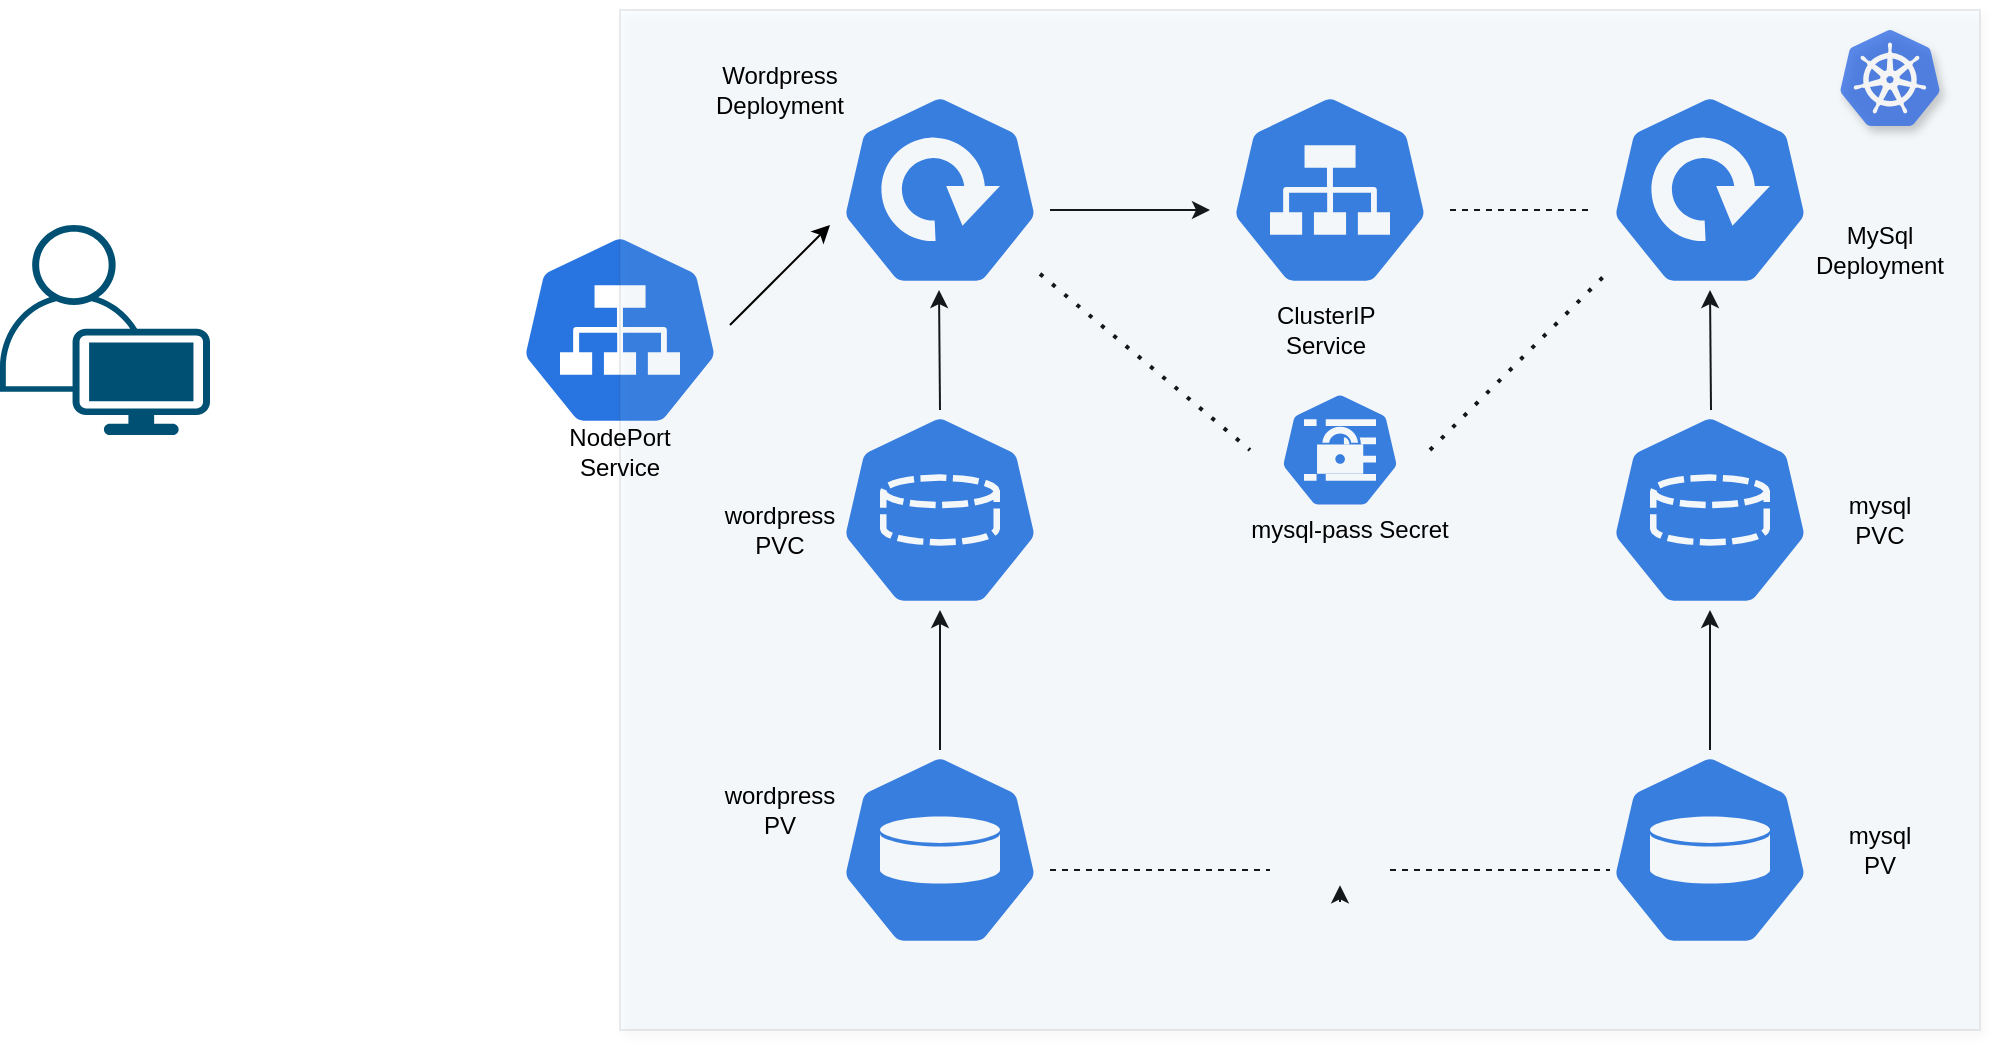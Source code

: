 <mxfile version="13.6.4" type="github"><diagram id="wDE2fAS4OUYGI-7iYpBV" name="Page-1"><mxGraphModel dx="1113" dy="620" grid="1" gridSize="10" guides="1" tooltips="1" connect="1" arrows="1" fold="1" page="1" pageScale="1" pageWidth="850" pageHeight="1100" math="0" shadow="0"><root><mxCell id="0"/><mxCell id="1" parent="0"/><mxCell id="Jjj7bPpYcwwEjsoIIRDg-27" value="" style="group;gradientDirection=south;fillColor=none;" vertex="1" connectable="0" parent="1"><mxGeometry x="510" y="130" width="485" height="430" as="geometry"/></mxCell><mxCell id="Jjj7bPpYcwwEjsoIIRDg-26" value="" style="group" vertex="1" connectable="0" parent="Jjj7bPpYcwwEjsoIIRDg-27"><mxGeometry width="485" height="430" as="geometry"/></mxCell><mxCell id="Jjj7bPpYcwwEjsoIIRDg-1" value="" style="html=1;dashed=0;whitespace=wrap;fillColor=#2875E2;strokeColor=#ffffff;points=[[0.005,0.63,0],[0.1,0.2,0],[0.9,0.2,0],[0.5,0,0],[0.995,0.63,0],[0.72,0.99,0],[0.5,1,0],[0.28,0.99,0]];shape=mxgraph.kubernetes.icon;prIcon=pvc" vertex="1" parent="Jjj7bPpYcwwEjsoIIRDg-26"><mxGeometry y="160" width="100" height="100" as="geometry"/></mxCell><mxCell id="Jjj7bPpYcwwEjsoIIRDg-2" value="" style="html=1;dashed=0;whitespace=wrap;fillColor=#2875E2;strokeColor=#ffffff;points=[[0.005,0.63,0],[0.1,0.2,0],[0.9,0.2,0],[0.5,0,0],[0.995,0.63,0],[0.72,0.99,0],[0.5,1,0],[0.28,0.99,0]];shape=mxgraph.kubernetes.icon;prIcon=pv" vertex="1" parent="Jjj7bPpYcwwEjsoIIRDg-26"><mxGeometry y="330" width="100" height="100" as="geometry"/></mxCell><mxCell id="Jjj7bPpYcwwEjsoIIRDg-3" value="" style="endArrow=classic;html=1;entryX=0.5;entryY=1;entryDx=0;entryDy=0;entryPerimeter=0;exitX=0.5;exitY=0;exitDx=0;exitDy=0;exitPerimeter=0;" edge="1" parent="Jjj7bPpYcwwEjsoIIRDg-26" source="Jjj7bPpYcwwEjsoIIRDg-2" target="Jjj7bPpYcwwEjsoIIRDg-1"><mxGeometry relative="1" as="geometry"><mxPoint x="145" y="280" as="sourcePoint"/><mxPoint x="245" y="280" as="targetPoint"/></mxGeometry></mxCell><mxCell id="Jjj7bPpYcwwEjsoIIRDg-5" value="" style="html=1;dashed=0;whitespace=wrap;fillColor=#2875E2;strokeColor=#ffffff;points=[[0.005,0.63,0],[0.1,0.2,0],[0.9,0.2,0],[0.5,0,0],[0.995,0.63,0],[0.72,0.99,0],[0.5,1,0],[0.28,0.99,0]];shape=mxgraph.kubernetes.icon;prIcon=deploy" vertex="1" parent="Jjj7bPpYcwwEjsoIIRDg-26"><mxGeometry width="100" height="100" as="geometry"/></mxCell><mxCell id="Jjj7bPpYcwwEjsoIIRDg-6" value="" style="html=1;dashed=0;whitespace=wrap;fillColor=#2875E2;strokeColor=#ffffff;points=[[0.005,0.63,0],[0.1,0.2,0],[0.9,0.2,0],[0.5,0,0],[0.995,0.63,0],[0.72,0.99,0],[0.5,1,0],[0.28,0.99,0]];shape=mxgraph.kubernetes.icon;prIcon=pvc" vertex="1" parent="Jjj7bPpYcwwEjsoIIRDg-26"><mxGeometry x="385" y="160" width="100" height="100" as="geometry"/></mxCell><mxCell id="Jjj7bPpYcwwEjsoIIRDg-7" value="" style="html=1;dashed=0;whitespace=wrap;fillColor=#2875E2;strokeColor=#ffffff;points=[[0.005,0.63,0],[0.1,0.2,0],[0.9,0.2,0],[0.5,0,0],[0.995,0.63,0],[0.72,0.99,0],[0.5,1,0],[0.28,0.99,0]];shape=mxgraph.kubernetes.icon;prIcon=pv" vertex="1" parent="Jjj7bPpYcwwEjsoIIRDg-26"><mxGeometry x="385" y="330" width="100" height="100" as="geometry"/></mxCell><mxCell id="Jjj7bPpYcwwEjsoIIRDg-8" value="" style="endArrow=classic;html=1;entryX=0.5;entryY=1;entryDx=0;entryDy=0;entryPerimeter=0;exitX=0.5;exitY=0;exitDx=0;exitDy=0;exitPerimeter=0;" edge="1" parent="Jjj7bPpYcwwEjsoIIRDg-26" source="Jjj7bPpYcwwEjsoIIRDg-7" target="Jjj7bPpYcwwEjsoIIRDg-6"><mxGeometry relative="1" as="geometry"><mxPoint x="530" y="280" as="sourcePoint"/><mxPoint x="630" y="280" as="targetPoint"/></mxGeometry></mxCell><mxCell id="Jjj7bPpYcwwEjsoIIRDg-9" value="" style="html=1;dashed=0;whitespace=wrap;fillColor=#2875E2;strokeColor=#ffffff;points=[[0.005,0.63,0],[0.1,0.2,0],[0.9,0.2,0],[0.5,0,0],[0.995,0.63,0],[0.72,0.99,0],[0.5,1,0],[0.28,0.99,0]];shape=mxgraph.kubernetes.icon;prIcon=deploy" vertex="1" parent="Jjj7bPpYcwwEjsoIIRDg-26"><mxGeometry x="385" width="100" height="100" as="geometry"/></mxCell><mxCell id="Jjj7bPpYcwwEjsoIIRDg-10" value="" style="endArrow=classic;html=1;entryX=0.5;entryY=1;entryDx=0;entryDy=0;entryPerimeter=0;" edge="1" parent="Jjj7bPpYcwwEjsoIIRDg-26"><mxGeometry relative="1" as="geometry"><mxPoint x="50" y="160" as="sourcePoint"/><mxPoint x="49.5" y="100" as="targetPoint"/></mxGeometry></mxCell><mxCell id="Jjj7bPpYcwwEjsoIIRDg-11" value="" style="endArrow=classic;html=1;entryX=0.5;entryY=1;entryDx=0;entryDy=0;entryPerimeter=0;" edge="1" parent="Jjj7bPpYcwwEjsoIIRDg-26"><mxGeometry relative="1" as="geometry"><mxPoint x="435.5" y="160" as="sourcePoint"/><mxPoint x="435" y="100" as="targetPoint"/></mxGeometry></mxCell><mxCell id="Jjj7bPpYcwwEjsoIIRDg-12" value="" style="shape=image;html=1;verticalAlign=top;verticalLabelPosition=bottom;labelBackgroundColor=#ffffff;imageAspect=0;aspect=fixed;image=https://cdn2.iconfinder.com/data/icons/stilllife/48x48/filesystems/gnome-fs-nfs.png" vertex="1" parent="Jjj7bPpYcwwEjsoIIRDg-26"><mxGeometry x="225" y="356" width="50" height="50" as="geometry"/></mxCell><mxCell id="Jjj7bPpYcwwEjsoIIRDg-15" value="" style="html=1;dashed=0;whitespace=wrap;fillColor=#2875E2;strokeColor=#ffffff;points=[[0.005,0.63,0],[0.1,0.2,0],[0.9,0.2,0],[0.5,0,0],[0.995,0.63,0],[0.72,0.99,0],[0.5,1,0],[0.28,0.99,0]];shape=mxgraph.kubernetes.icon;prIcon=secret" vertex="1" parent="Jjj7bPpYcwwEjsoIIRDg-26"><mxGeometry x="220" y="150" width="60" height="60" as="geometry"/></mxCell><mxCell id="Jjj7bPpYcwwEjsoIIRDg-16" style="edgeStyle=orthogonalEdgeStyle;rounded=0;orthogonalLoop=1;jettySize=auto;html=1;exitX=0.5;exitY=1;exitDx=0;exitDy=0;entryX=0.5;entryY=0.833;entryDx=0;entryDy=0;entryPerimeter=0;" edge="1" parent="Jjj7bPpYcwwEjsoIIRDg-26" source="Jjj7bPpYcwwEjsoIIRDg-12" target="Jjj7bPpYcwwEjsoIIRDg-12"><mxGeometry relative="1" as="geometry"/></mxCell><mxCell id="Jjj7bPpYcwwEjsoIIRDg-17" value="" style="endArrow=none;dashed=1;html=1;" edge="1" parent="Jjj7bPpYcwwEjsoIIRDg-26"><mxGeometry width="50" height="50" relative="1" as="geometry"><mxPoint x="105" y="390" as="sourcePoint"/><mxPoint x="215" y="390" as="targetPoint"/></mxGeometry></mxCell><mxCell id="Jjj7bPpYcwwEjsoIIRDg-19" value="" style="endArrow=none;dashed=1;html=1;" edge="1" parent="Jjj7bPpYcwwEjsoIIRDg-26"><mxGeometry width="50" height="50" relative="1" as="geometry"><mxPoint x="275" y="390" as="sourcePoint"/><mxPoint x="385" y="390" as="targetPoint"/></mxGeometry></mxCell><mxCell id="Jjj7bPpYcwwEjsoIIRDg-20" value="" style="html=1;dashed=0;whitespace=wrap;fillColor=#2875E2;strokeColor=#ffffff;points=[[0.005,0.63,0],[0.1,0.2,0],[0.9,0.2,0],[0.5,0,0],[0.995,0.63,0],[0.72,0.99,0],[0.5,1,0],[0.28,0.99,0]];shape=mxgraph.kubernetes.icon;prIcon=svc" vertex="1" parent="Jjj7bPpYcwwEjsoIIRDg-26"><mxGeometry x="195" width="100" height="100" as="geometry"/></mxCell><mxCell id="Jjj7bPpYcwwEjsoIIRDg-22" value="" style="endArrow=none;dashed=1;html=1;" edge="1" parent="Jjj7bPpYcwwEjsoIIRDg-26"><mxGeometry width="50" height="50" relative="1" as="geometry"><mxPoint x="305" y="60" as="sourcePoint"/><mxPoint x="375" y="60" as="targetPoint"/></mxGeometry></mxCell><mxCell id="Jjj7bPpYcwwEjsoIIRDg-23" value="" style="endArrow=classic;html=1;" edge="1" parent="Jjj7bPpYcwwEjsoIIRDg-26"><mxGeometry width="50" height="50" relative="1" as="geometry"><mxPoint x="105" y="60" as="sourcePoint"/><mxPoint x="185" y="60" as="targetPoint"/></mxGeometry></mxCell><mxCell id="Jjj7bPpYcwwEjsoIIRDg-24" value="" style="endArrow=none;dashed=1;html=1;dashPattern=1 3;strokeWidth=2;" edge="1" parent="Jjj7bPpYcwwEjsoIIRDg-26"><mxGeometry width="50" height="50" relative="1" as="geometry"><mxPoint x="295" y="180" as="sourcePoint"/><mxPoint x="385" y="90" as="targetPoint"/></mxGeometry></mxCell><mxCell id="Jjj7bPpYcwwEjsoIIRDg-25" value="" style="endArrow=none;dashed=1;html=1;dashPattern=1 3;strokeWidth=2;" edge="1" parent="Jjj7bPpYcwwEjsoIIRDg-26" source="Jjj7bPpYcwwEjsoIIRDg-5"><mxGeometry width="50" height="50" relative="1" as="geometry"><mxPoint x="100" y="190" as="sourcePoint"/><mxPoint x="205" y="180" as="targetPoint"/></mxGeometry></mxCell><mxCell id="Jjj7bPpYcwwEjsoIIRDg-28" value="" style="html=1;dashed=0;whitespace=wrap;fillColor=#2875E2;strokeColor=#ffffff;points=[[0.005,0.63,0],[0.1,0.2,0],[0.9,0.2,0],[0.5,0,0],[0.995,0.63,0],[0.72,0.99,0],[0.5,1,0],[0.28,0.99,0]];shape=mxgraph.kubernetes.icon;prIcon=svc" vertex="1" parent="1"><mxGeometry x="350" y="200" width="100" height="100" as="geometry"/></mxCell><mxCell id="Jjj7bPpYcwwEjsoIIRDg-29" value="" style="points=[[0.35,0,0],[0.98,0.51,0],[1,0.71,0],[0.67,1,0],[0,0.795,0],[0,0.65,0]];verticalLabelPosition=bottom;html=1;verticalAlign=top;aspect=fixed;align=center;pointerEvents=1;shape=mxgraph.cisco19.user;fillColor=#005073;strokeColor=none;" vertex="1" parent="1"><mxGeometry x="90" y="197.5" width="105" height="105" as="geometry"/></mxCell><mxCell id="Jjj7bPpYcwwEjsoIIRDg-33" value="" style="rounded=0;whiteSpace=wrap;html=1;glass=0;opacity=10;shadow=1;sketch=0;fillStyle=auto;fillColor=#cce5ff;strokeColor=#36393d;" vertex="1" parent="1"><mxGeometry x="400" y="90" width="680" height="510" as="geometry"/></mxCell><mxCell id="Jjj7bPpYcwwEjsoIIRDg-34" value="" style="aspect=fixed;html=1;points=[];align=center;image;fontSize=12;image=img/lib/mscae/Kubernetes.svg;shadow=1;glass=0;sketch=0;gradientColor=none;opacity=80;" vertex="1" parent="1"><mxGeometry x="1010" y="100" width="50" height="48" as="geometry"/></mxCell><mxCell id="Jjj7bPpYcwwEjsoIIRDg-36" value="" style="shape=image;html=1;verticalAlign=top;verticalLabelPosition=bottom;labelBackgroundColor=#ffffff;imageAspect=0;aspect=fixed;image=https://cdn2.iconfinder.com/data/icons/arrow-5/512/arrow_pencil_left-small-128.png;shadow=1;glass=0;sketch=0;gradientColor=none;opacity=80;" vertex="1" parent="1"><mxGeometry x="210" y="198.75" width="102.5" height="102.5" as="geometry"/></mxCell><mxCell id="Jjj7bPpYcwwEjsoIIRDg-37" value="NodePort Service" style="text;html=1;strokeColor=none;fillColor=none;align=center;verticalAlign=middle;whiteSpace=wrap;rounded=0;shadow=1;glass=0;sketch=0;opacity=80;" vertex="1" parent="1"><mxGeometry x="380" y="301.25" width="40" height="20" as="geometry"/></mxCell><mxCell id="Jjj7bPpYcwwEjsoIIRDg-38" value="Wordpress Deployment" style="text;html=1;strokeColor=none;fillColor=none;align=center;verticalAlign=middle;whiteSpace=wrap;rounded=0;shadow=1;glass=0;sketch=0;opacity=80;" vertex="1" parent="1"><mxGeometry x="460" y="120" width="40" height="20" as="geometry"/></mxCell><mxCell id="Jjj7bPpYcwwEjsoIIRDg-39" value="MySql Deployment" style="text;html=1;strokeColor=none;fillColor=none;align=center;verticalAlign=middle;whiteSpace=wrap;rounded=0;shadow=1;glass=0;sketch=0;opacity=80;" vertex="1" parent="1"><mxGeometry x="1010" y="200" width="40" height="20" as="geometry"/></mxCell><mxCell id="Jjj7bPpYcwwEjsoIIRDg-40" value="ClusterIP Service" style="text;html=1;strokeColor=none;fillColor=none;align=center;verticalAlign=middle;whiteSpace=wrap;rounded=0;shadow=1;glass=0;sketch=0;opacity=80;" vertex="1" parent="1"><mxGeometry x="732.5" y="240" width="40" height="20" as="geometry"/></mxCell><mxCell id="Jjj7bPpYcwwEjsoIIRDg-42" value="mysql-pass Secret" style="text;html=1;strokeColor=none;fillColor=none;align=center;verticalAlign=middle;whiteSpace=wrap;rounded=0;shadow=1;glass=0;sketch=0;opacity=80;" vertex="1" parent="1"><mxGeometry x="710" y="340" width="110" height="20" as="geometry"/></mxCell><mxCell id="Jjj7bPpYcwwEjsoIIRDg-43" value="wordpress PVC" style="text;html=1;strokeColor=none;fillColor=none;align=center;verticalAlign=middle;whiteSpace=wrap;rounded=0;shadow=1;glass=0;sketch=0;opacity=80;" vertex="1" parent="1"><mxGeometry x="460" y="340" width="40" height="20" as="geometry"/></mxCell><mxCell id="Jjj7bPpYcwwEjsoIIRDg-44" value="wordpress PV" style="text;html=1;strokeColor=none;fillColor=none;align=center;verticalAlign=middle;whiteSpace=wrap;rounded=0;shadow=1;glass=0;sketch=0;opacity=80;" vertex="1" parent="1"><mxGeometry x="460" y="480" width="40" height="20" as="geometry"/></mxCell><mxCell id="Jjj7bPpYcwwEjsoIIRDg-45" value="mysql PVC" style="text;html=1;strokeColor=none;fillColor=none;align=center;verticalAlign=middle;whiteSpace=wrap;rounded=0;shadow=1;glass=0;sketch=0;opacity=80;" vertex="1" parent="1"><mxGeometry x="1010" y="335" width="40" height="20" as="geometry"/></mxCell><mxCell id="Jjj7bPpYcwwEjsoIIRDg-46" value="mysql PV" style="text;html=1;strokeColor=none;fillColor=none;align=center;verticalAlign=middle;whiteSpace=wrap;rounded=0;shadow=1;glass=0;sketch=0;opacity=80;" vertex="1" parent="1"><mxGeometry x="1010" y="500" width="40" height="20" as="geometry"/></mxCell><mxCell id="Jjj7bPpYcwwEjsoIIRDg-47" value="" style="endArrow=classic;html=1;" edge="1" parent="1"><mxGeometry width="50" height="50" relative="1" as="geometry"><mxPoint x="455" y="247.5" as="sourcePoint"/><mxPoint x="505" y="197.5" as="targetPoint"/></mxGeometry></mxCell></root></mxGraphModel></diagram></mxfile>
